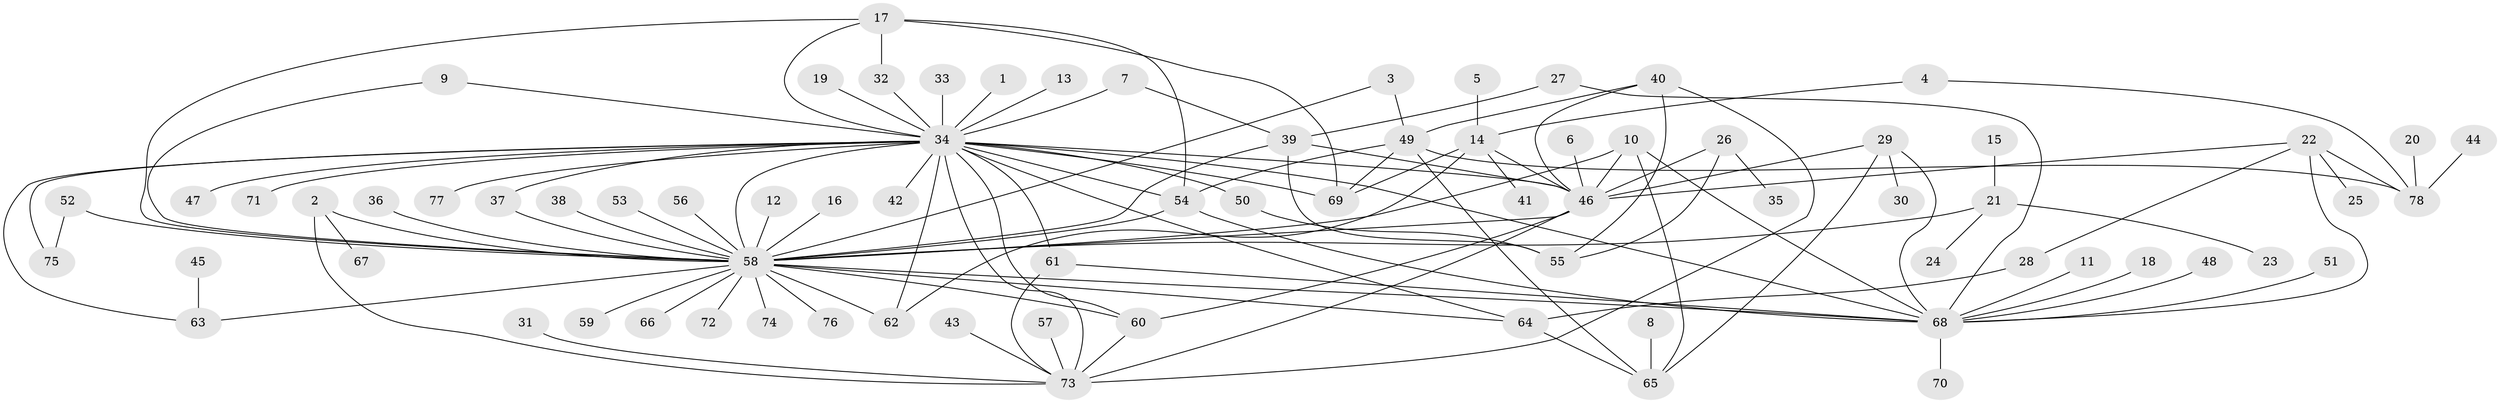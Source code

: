 // original degree distribution, {16: 0.007751937984496124, 34: 0.007751937984496124, 2: 0.18604651162790697, 7: 0.015503875968992248, 1: 0.5348837209302325, 12: 0.007751937984496124, 8: 0.007751937984496124, 33: 0.007751937984496124, 3: 0.09302325581395349, 6: 0.03875968992248062, 5: 0.046511627906976744, 18: 0.007751937984496124, 4: 0.03875968992248062}
// Generated by graph-tools (version 1.1) at 2025/36/03/04/25 23:36:50]
// undirected, 78 vertices, 120 edges
graph export_dot {
  node [color=gray90,style=filled];
  1;
  2;
  3;
  4;
  5;
  6;
  7;
  8;
  9;
  10;
  11;
  12;
  13;
  14;
  15;
  16;
  17;
  18;
  19;
  20;
  21;
  22;
  23;
  24;
  25;
  26;
  27;
  28;
  29;
  30;
  31;
  32;
  33;
  34;
  35;
  36;
  37;
  38;
  39;
  40;
  41;
  42;
  43;
  44;
  45;
  46;
  47;
  48;
  49;
  50;
  51;
  52;
  53;
  54;
  55;
  56;
  57;
  58;
  59;
  60;
  61;
  62;
  63;
  64;
  65;
  66;
  67;
  68;
  69;
  70;
  71;
  72;
  73;
  74;
  75;
  76;
  77;
  78;
  1 -- 34 [weight=1.0];
  2 -- 58 [weight=1.0];
  2 -- 67 [weight=1.0];
  2 -- 73 [weight=1.0];
  3 -- 49 [weight=1.0];
  3 -- 58 [weight=1.0];
  4 -- 14 [weight=1.0];
  4 -- 78 [weight=1.0];
  5 -- 14 [weight=1.0];
  6 -- 46 [weight=1.0];
  7 -- 34 [weight=1.0];
  7 -- 39 [weight=1.0];
  8 -- 65 [weight=1.0];
  9 -- 34 [weight=1.0];
  9 -- 58 [weight=1.0];
  10 -- 46 [weight=1.0];
  10 -- 58 [weight=2.0];
  10 -- 65 [weight=1.0];
  10 -- 68 [weight=1.0];
  11 -- 68 [weight=1.0];
  12 -- 58 [weight=1.0];
  13 -- 34 [weight=1.0];
  14 -- 41 [weight=1.0];
  14 -- 46 [weight=1.0];
  14 -- 62 [weight=1.0];
  14 -- 69 [weight=1.0];
  15 -- 21 [weight=1.0];
  16 -- 58 [weight=1.0];
  17 -- 32 [weight=2.0];
  17 -- 34 [weight=1.0];
  17 -- 54 [weight=1.0];
  17 -- 58 [weight=1.0];
  17 -- 69 [weight=1.0];
  18 -- 68 [weight=1.0];
  19 -- 34 [weight=1.0];
  20 -- 78 [weight=1.0];
  21 -- 23 [weight=1.0];
  21 -- 24 [weight=1.0];
  21 -- 58 [weight=1.0];
  22 -- 25 [weight=1.0];
  22 -- 28 [weight=1.0];
  22 -- 46 [weight=1.0];
  22 -- 68 [weight=1.0];
  22 -- 78 [weight=1.0];
  26 -- 35 [weight=1.0];
  26 -- 46 [weight=2.0];
  26 -- 55 [weight=1.0];
  27 -- 39 [weight=1.0];
  27 -- 68 [weight=1.0];
  28 -- 64 [weight=1.0];
  29 -- 30 [weight=1.0];
  29 -- 46 [weight=1.0];
  29 -- 65 [weight=1.0];
  29 -- 68 [weight=1.0];
  31 -- 73 [weight=1.0];
  32 -- 34 [weight=2.0];
  33 -- 34 [weight=1.0];
  34 -- 37 [weight=1.0];
  34 -- 42 [weight=1.0];
  34 -- 46 [weight=1.0];
  34 -- 47 [weight=1.0];
  34 -- 50 [weight=1.0];
  34 -- 54 [weight=1.0];
  34 -- 58 [weight=1.0];
  34 -- 60 [weight=1.0];
  34 -- 61 [weight=1.0];
  34 -- 62 [weight=1.0];
  34 -- 63 [weight=1.0];
  34 -- 64 [weight=1.0];
  34 -- 68 [weight=1.0];
  34 -- 69 [weight=2.0];
  34 -- 71 [weight=1.0];
  34 -- 73 [weight=1.0];
  34 -- 75 [weight=1.0];
  34 -- 77 [weight=1.0];
  36 -- 58 [weight=1.0];
  37 -- 58 [weight=1.0];
  38 -- 58 [weight=1.0];
  39 -- 46 [weight=1.0];
  39 -- 55 [weight=1.0];
  39 -- 58 [weight=1.0];
  40 -- 46 [weight=2.0];
  40 -- 49 [weight=1.0];
  40 -- 55 [weight=1.0];
  40 -- 73 [weight=2.0];
  43 -- 73 [weight=1.0];
  44 -- 78 [weight=1.0];
  45 -- 63 [weight=1.0];
  46 -- 58 [weight=1.0];
  46 -- 60 [weight=1.0];
  46 -- 73 [weight=1.0];
  48 -- 68 [weight=1.0];
  49 -- 54 [weight=1.0];
  49 -- 65 [weight=1.0];
  49 -- 69 [weight=1.0];
  49 -- 78 [weight=1.0];
  50 -- 55 [weight=1.0];
  51 -- 68 [weight=1.0];
  52 -- 58 [weight=2.0];
  52 -- 75 [weight=1.0];
  53 -- 58 [weight=1.0];
  54 -- 58 [weight=1.0];
  54 -- 68 [weight=1.0];
  56 -- 58 [weight=1.0];
  57 -- 73 [weight=1.0];
  58 -- 59 [weight=1.0];
  58 -- 60 [weight=1.0];
  58 -- 62 [weight=1.0];
  58 -- 63 [weight=1.0];
  58 -- 64 [weight=1.0];
  58 -- 66 [weight=1.0];
  58 -- 68 [weight=1.0];
  58 -- 72 [weight=1.0];
  58 -- 74 [weight=1.0];
  58 -- 76 [weight=1.0];
  60 -- 73 [weight=1.0];
  61 -- 68 [weight=1.0];
  61 -- 73 [weight=1.0];
  64 -- 65 [weight=1.0];
  68 -- 70 [weight=1.0];
}
